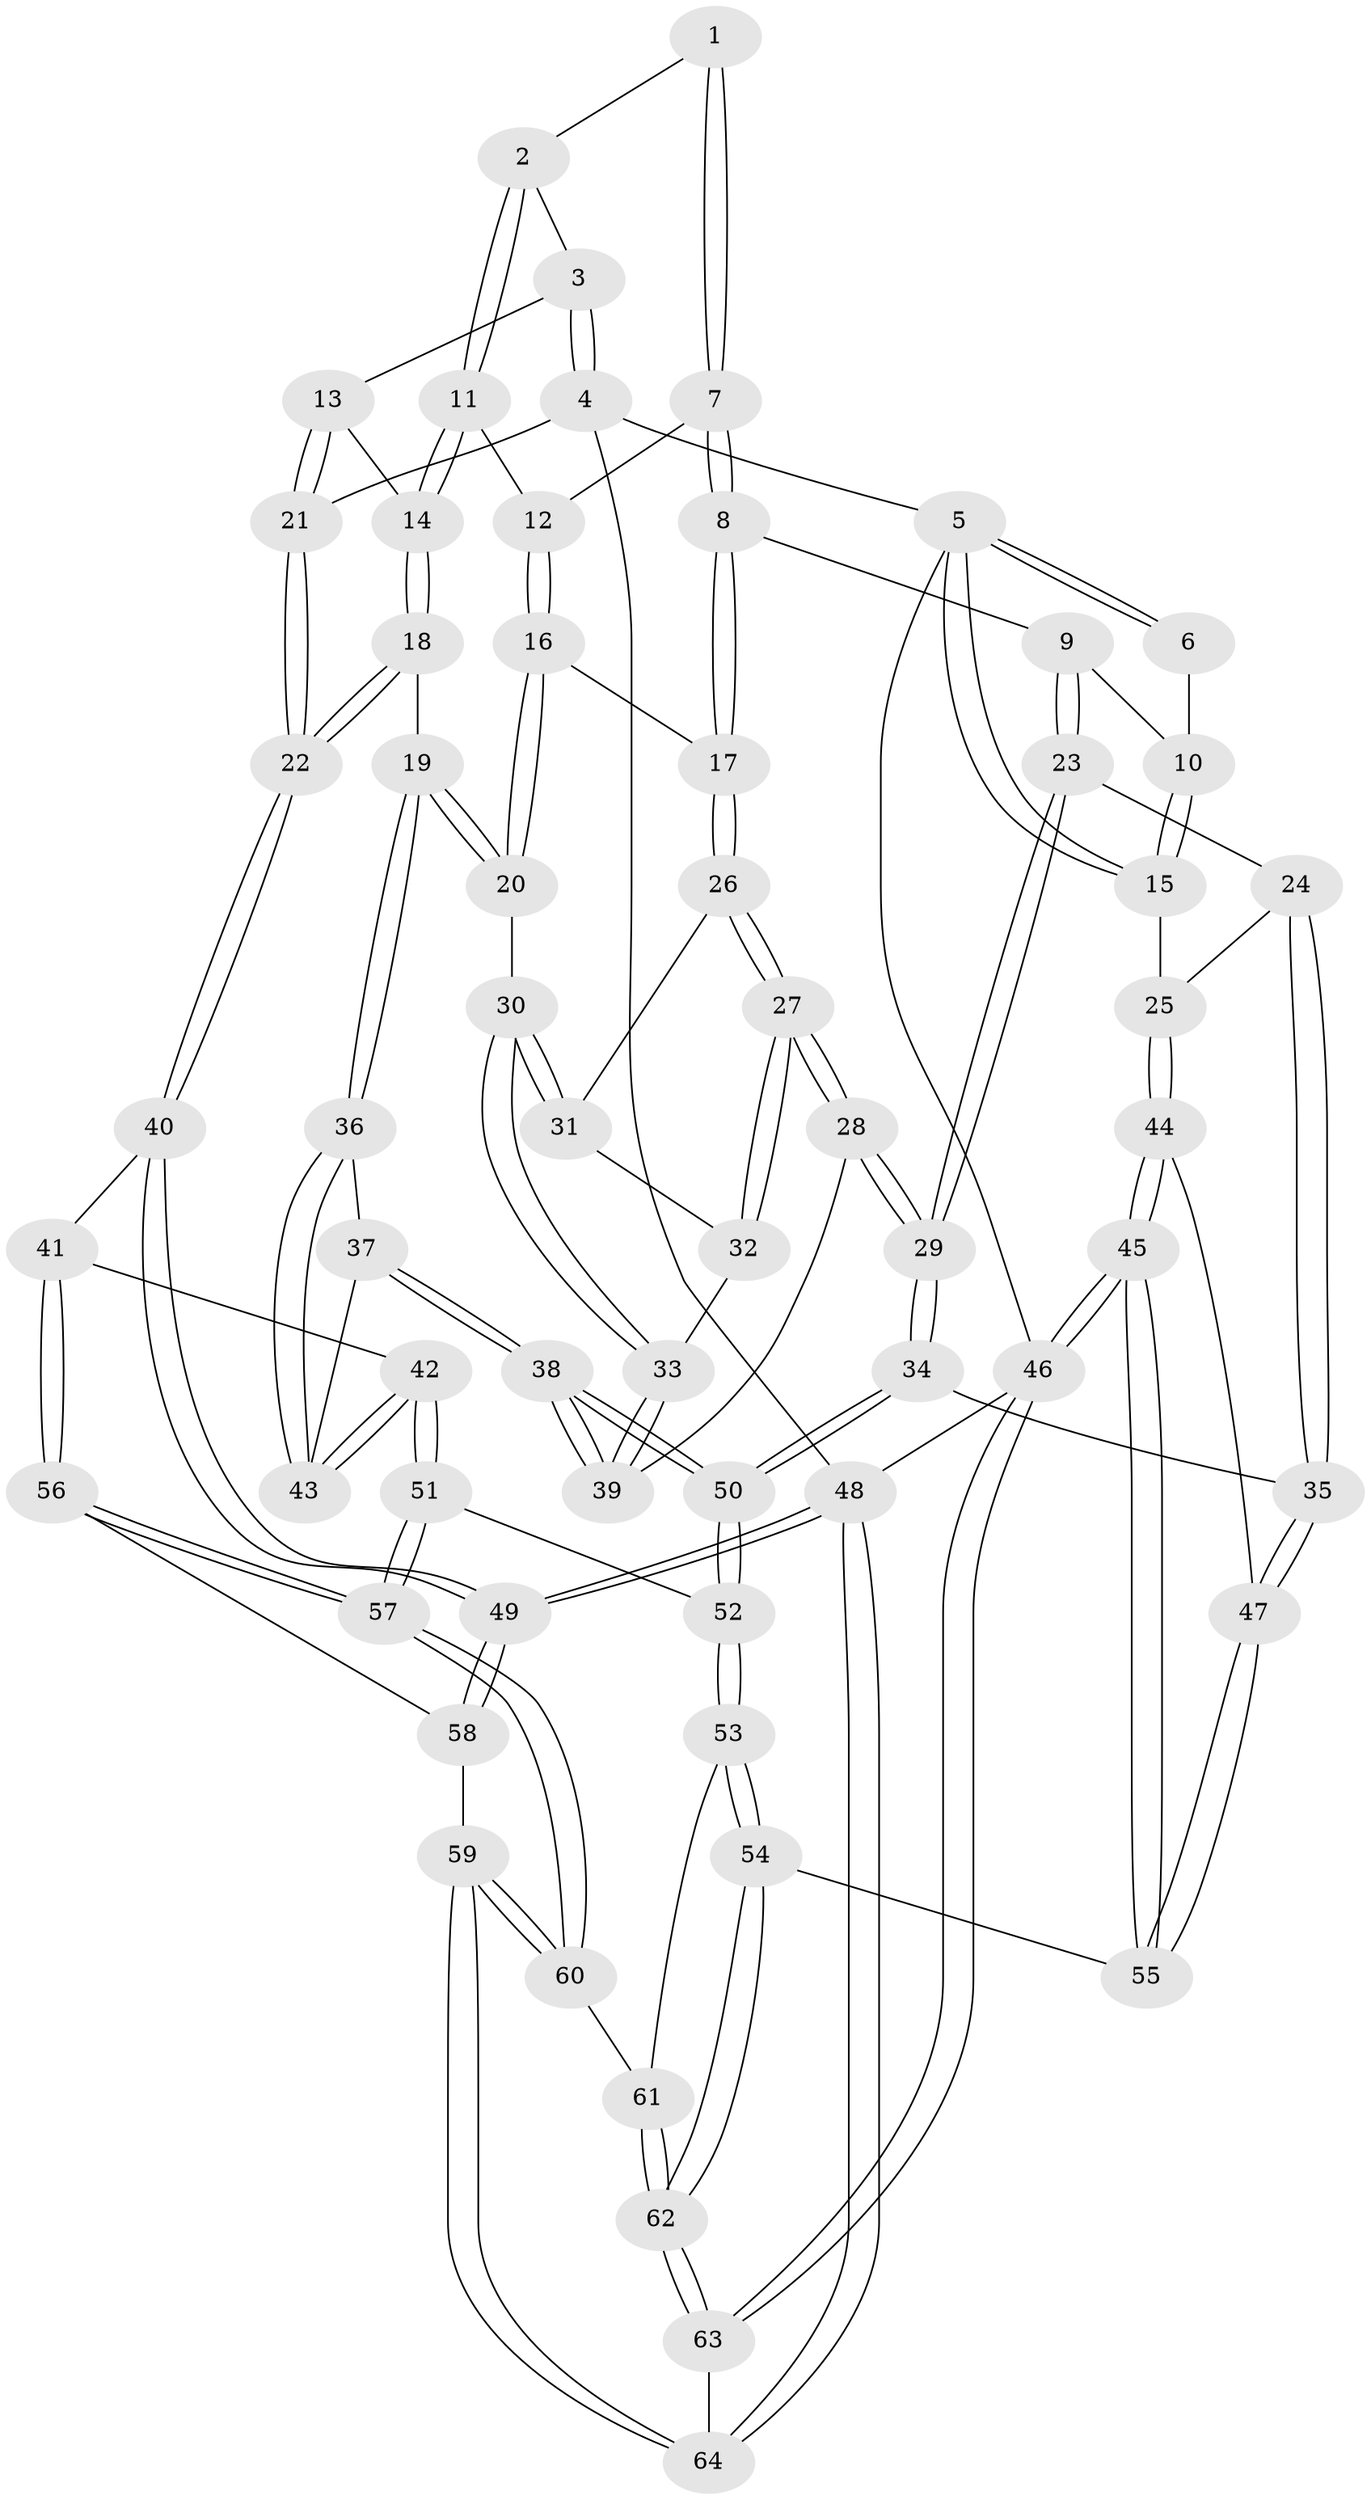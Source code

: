 // Generated by graph-tools (version 1.1) at 2025/27/03/09/25 03:27:11]
// undirected, 64 vertices, 157 edges
graph export_dot {
graph [start="1"]
  node [color=gray90,style=filled];
  1 [pos="+0.33746121279515784+0"];
  2 [pos="+0.6425988339596743+0"];
  3 [pos="+1+0"];
  4 [pos="+1+0"];
  5 [pos="+0+0"];
  6 [pos="+0.20876418430472346+0"];
  7 [pos="+0.3927132007801243+0"];
  8 [pos="+0.33400610986042106+0.20255374446329844"];
  9 [pos="+0.2802445418058256+0.1960673368920384"];
  10 [pos="+0.2173415965108579+0.1051445220537605"];
  11 [pos="+0.5815715728501232+0.08941247783103987"];
  12 [pos="+0.559460362081926+0.11510393908605732"];
  13 [pos="+0.8411969057003112+0.15553275444325537"];
  14 [pos="+0.833742050823272+0.16763702738926356"];
  15 [pos="+0+0.1393739485875484"];
  16 [pos="+0.5552277518147319+0.12330521029704675"];
  17 [pos="+0.38399047835958644+0.22518517195613497"];
  18 [pos="+0.8200860134498646+0.32658308560935684"];
  19 [pos="+0.7777631753444001+0.34807149363280443"];
  20 [pos="+0.6783782267599513+0.35130784337960724"];
  21 [pos="+1+0.26040172145424756"];
  22 [pos="+1+0.49406818546645453"];
  23 [pos="+0.20881932942336556+0.26767254516234146"];
  24 [pos="+0.1273717132012968+0.33073370418895004"];
  25 [pos="+0+0.25874497821675246"];
  26 [pos="+0.38526644114605474+0.22848666508855497"];
  27 [pos="+0.3672525342707649+0.45222307740327194"];
  28 [pos="+0.35799297251257356+0.4723272245964031"];
  29 [pos="+0.34884513095226216+0.4829273360455836"];
  30 [pos="+0.6698487278071915+0.3562913325639216"];
  31 [pos="+0.46930914857023476+0.29530224744641825"];
  32 [pos="+0.49515559075463095+0.4063719638899074"];
  33 [pos="+0.5968928263694834+0.4428499245312171"];
  34 [pos="+0.3250175991084297+0.5184839804092528"];
  35 [pos="+0.21421804290799795+0.5812756535645922"];
  36 [pos="+0.7697465007300507+0.464862052254454"];
  37 [pos="+0.6899441767525463+0.5769860861013887"];
  38 [pos="+0.5888549937304156+0.6172018110376424"];
  39 [pos="+0.581002993720622+0.501235179403355"];
  40 [pos="+1+0.4959322582229576"];
  41 [pos="+0.8982763919409407+0.6498844332057515"];
  42 [pos="+0.8529108124373399+0.6362463002219502"];
  43 [pos="+0.8305411194720997+0.6138980992027913"];
  44 [pos="+0+0.5381609711332311"];
  45 [pos="+0+1"];
  46 [pos="+0+1"];
  47 [pos="+0.21232447386133818+0.5849178211088031"];
  48 [pos="+1+1"];
  49 [pos="+1+1"];
  50 [pos="+0.574381241348543+0.6534206181733337"];
  51 [pos="+0.6165426205196207+0.7410400309847714"];
  52 [pos="+0.57769520011862+0.7289907508704262"];
  53 [pos="+0.5683307933900839+0.7375985890050057"];
  54 [pos="+0.4123695387400684+0.8571613299470966"];
  55 [pos="+0.22757130243528273+0.7681439948223936"];
  56 [pos="+0.8798487313801465+0.7451995055827852"];
  57 [pos="+0.7854893124884244+0.8678465893450175"];
  58 [pos="+0.9262987727399656+0.7829573251717207"];
  59 [pos="+0.9002240672947321+1"];
  60 [pos="+0.8128001199531031+0.9800721817015194"];
  61 [pos="+0.649593078155092+0.9443438075118572"];
  62 [pos="+0.4380142612316881+0.984177154834202"];
  63 [pos="+0.4420292363360524+1"];
  64 [pos="+0.9658904198796343+1"];
  1 -- 2;
  1 -- 7;
  1 -- 7;
  2 -- 3;
  2 -- 11;
  2 -- 11;
  3 -- 4;
  3 -- 4;
  3 -- 13;
  4 -- 5;
  4 -- 21;
  4 -- 48;
  5 -- 6;
  5 -- 6;
  5 -- 15;
  5 -- 15;
  5 -- 46;
  6 -- 10;
  7 -- 8;
  7 -- 8;
  7 -- 12;
  8 -- 9;
  8 -- 17;
  8 -- 17;
  9 -- 10;
  9 -- 23;
  9 -- 23;
  10 -- 15;
  10 -- 15;
  11 -- 12;
  11 -- 14;
  11 -- 14;
  12 -- 16;
  12 -- 16;
  13 -- 14;
  13 -- 21;
  13 -- 21;
  14 -- 18;
  14 -- 18;
  15 -- 25;
  16 -- 17;
  16 -- 20;
  16 -- 20;
  17 -- 26;
  17 -- 26;
  18 -- 19;
  18 -- 22;
  18 -- 22;
  19 -- 20;
  19 -- 20;
  19 -- 36;
  19 -- 36;
  20 -- 30;
  21 -- 22;
  21 -- 22;
  22 -- 40;
  22 -- 40;
  23 -- 24;
  23 -- 29;
  23 -- 29;
  24 -- 25;
  24 -- 35;
  24 -- 35;
  25 -- 44;
  25 -- 44;
  26 -- 27;
  26 -- 27;
  26 -- 31;
  27 -- 28;
  27 -- 28;
  27 -- 32;
  27 -- 32;
  28 -- 29;
  28 -- 29;
  28 -- 39;
  29 -- 34;
  29 -- 34;
  30 -- 31;
  30 -- 31;
  30 -- 33;
  30 -- 33;
  31 -- 32;
  32 -- 33;
  33 -- 39;
  33 -- 39;
  34 -- 35;
  34 -- 50;
  34 -- 50;
  35 -- 47;
  35 -- 47;
  36 -- 37;
  36 -- 43;
  36 -- 43;
  37 -- 38;
  37 -- 38;
  37 -- 43;
  38 -- 39;
  38 -- 39;
  38 -- 50;
  38 -- 50;
  40 -- 41;
  40 -- 49;
  40 -- 49;
  41 -- 42;
  41 -- 56;
  41 -- 56;
  42 -- 43;
  42 -- 43;
  42 -- 51;
  42 -- 51;
  44 -- 45;
  44 -- 45;
  44 -- 47;
  45 -- 46;
  45 -- 46;
  45 -- 55;
  45 -- 55;
  46 -- 63;
  46 -- 63;
  46 -- 48;
  47 -- 55;
  47 -- 55;
  48 -- 49;
  48 -- 49;
  48 -- 64;
  48 -- 64;
  49 -- 58;
  49 -- 58;
  50 -- 52;
  50 -- 52;
  51 -- 52;
  51 -- 57;
  51 -- 57;
  52 -- 53;
  52 -- 53;
  53 -- 54;
  53 -- 54;
  53 -- 61;
  54 -- 55;
  54 -- 62;
  54 -- 62;
  56 -- 57;
  56 -- 57;
  56 -- 58;
  57 -- 60;
  57 -- 60;
  58 -- 59;
  59 -- 60;
  59 -- 60;
  59 -- 64;
  59 -- 64;
  60 -- 61;
  61 -- 62;
  61 -- 62;
  62 -- 63;
  62 -- 63;
  63 -- 64;
}
